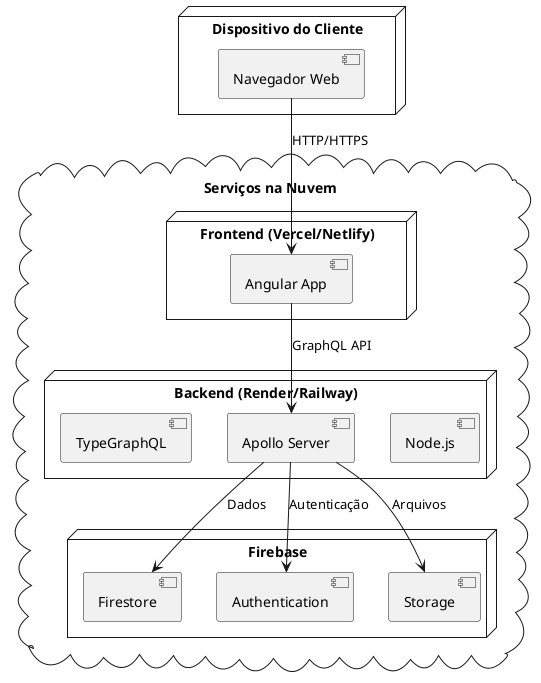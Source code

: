 @startuml Diagrama de Implantação do Kanban

node "Dispositivo do Cliente" {
  [Navegador Web] as Browser
}

cloud "Serviços na Nuvem" {
  node "Frontend (Vercel/Netlify)" {
    [Angular App] as Angular
  }
  
  node "Backend (Render/Railway)" {
    [Node.js] as Node
    [Apollo Server] as Apollo
    [TypeGraphQL] as TypeGraphQL
  }
  
  node "Firebase" {
    [Firestore] as Firestore
    [Authentication] as Auth
    [Storage] as Storage
  }
}

Browser --> Angular : HTTP/HTTPS
Angular --> Apollo : GraphQL API
Apollo --> Firestore : Dados
Apollo --> Auth : Autenticação
Apollo --> Storage : Arquivos

@enduml 